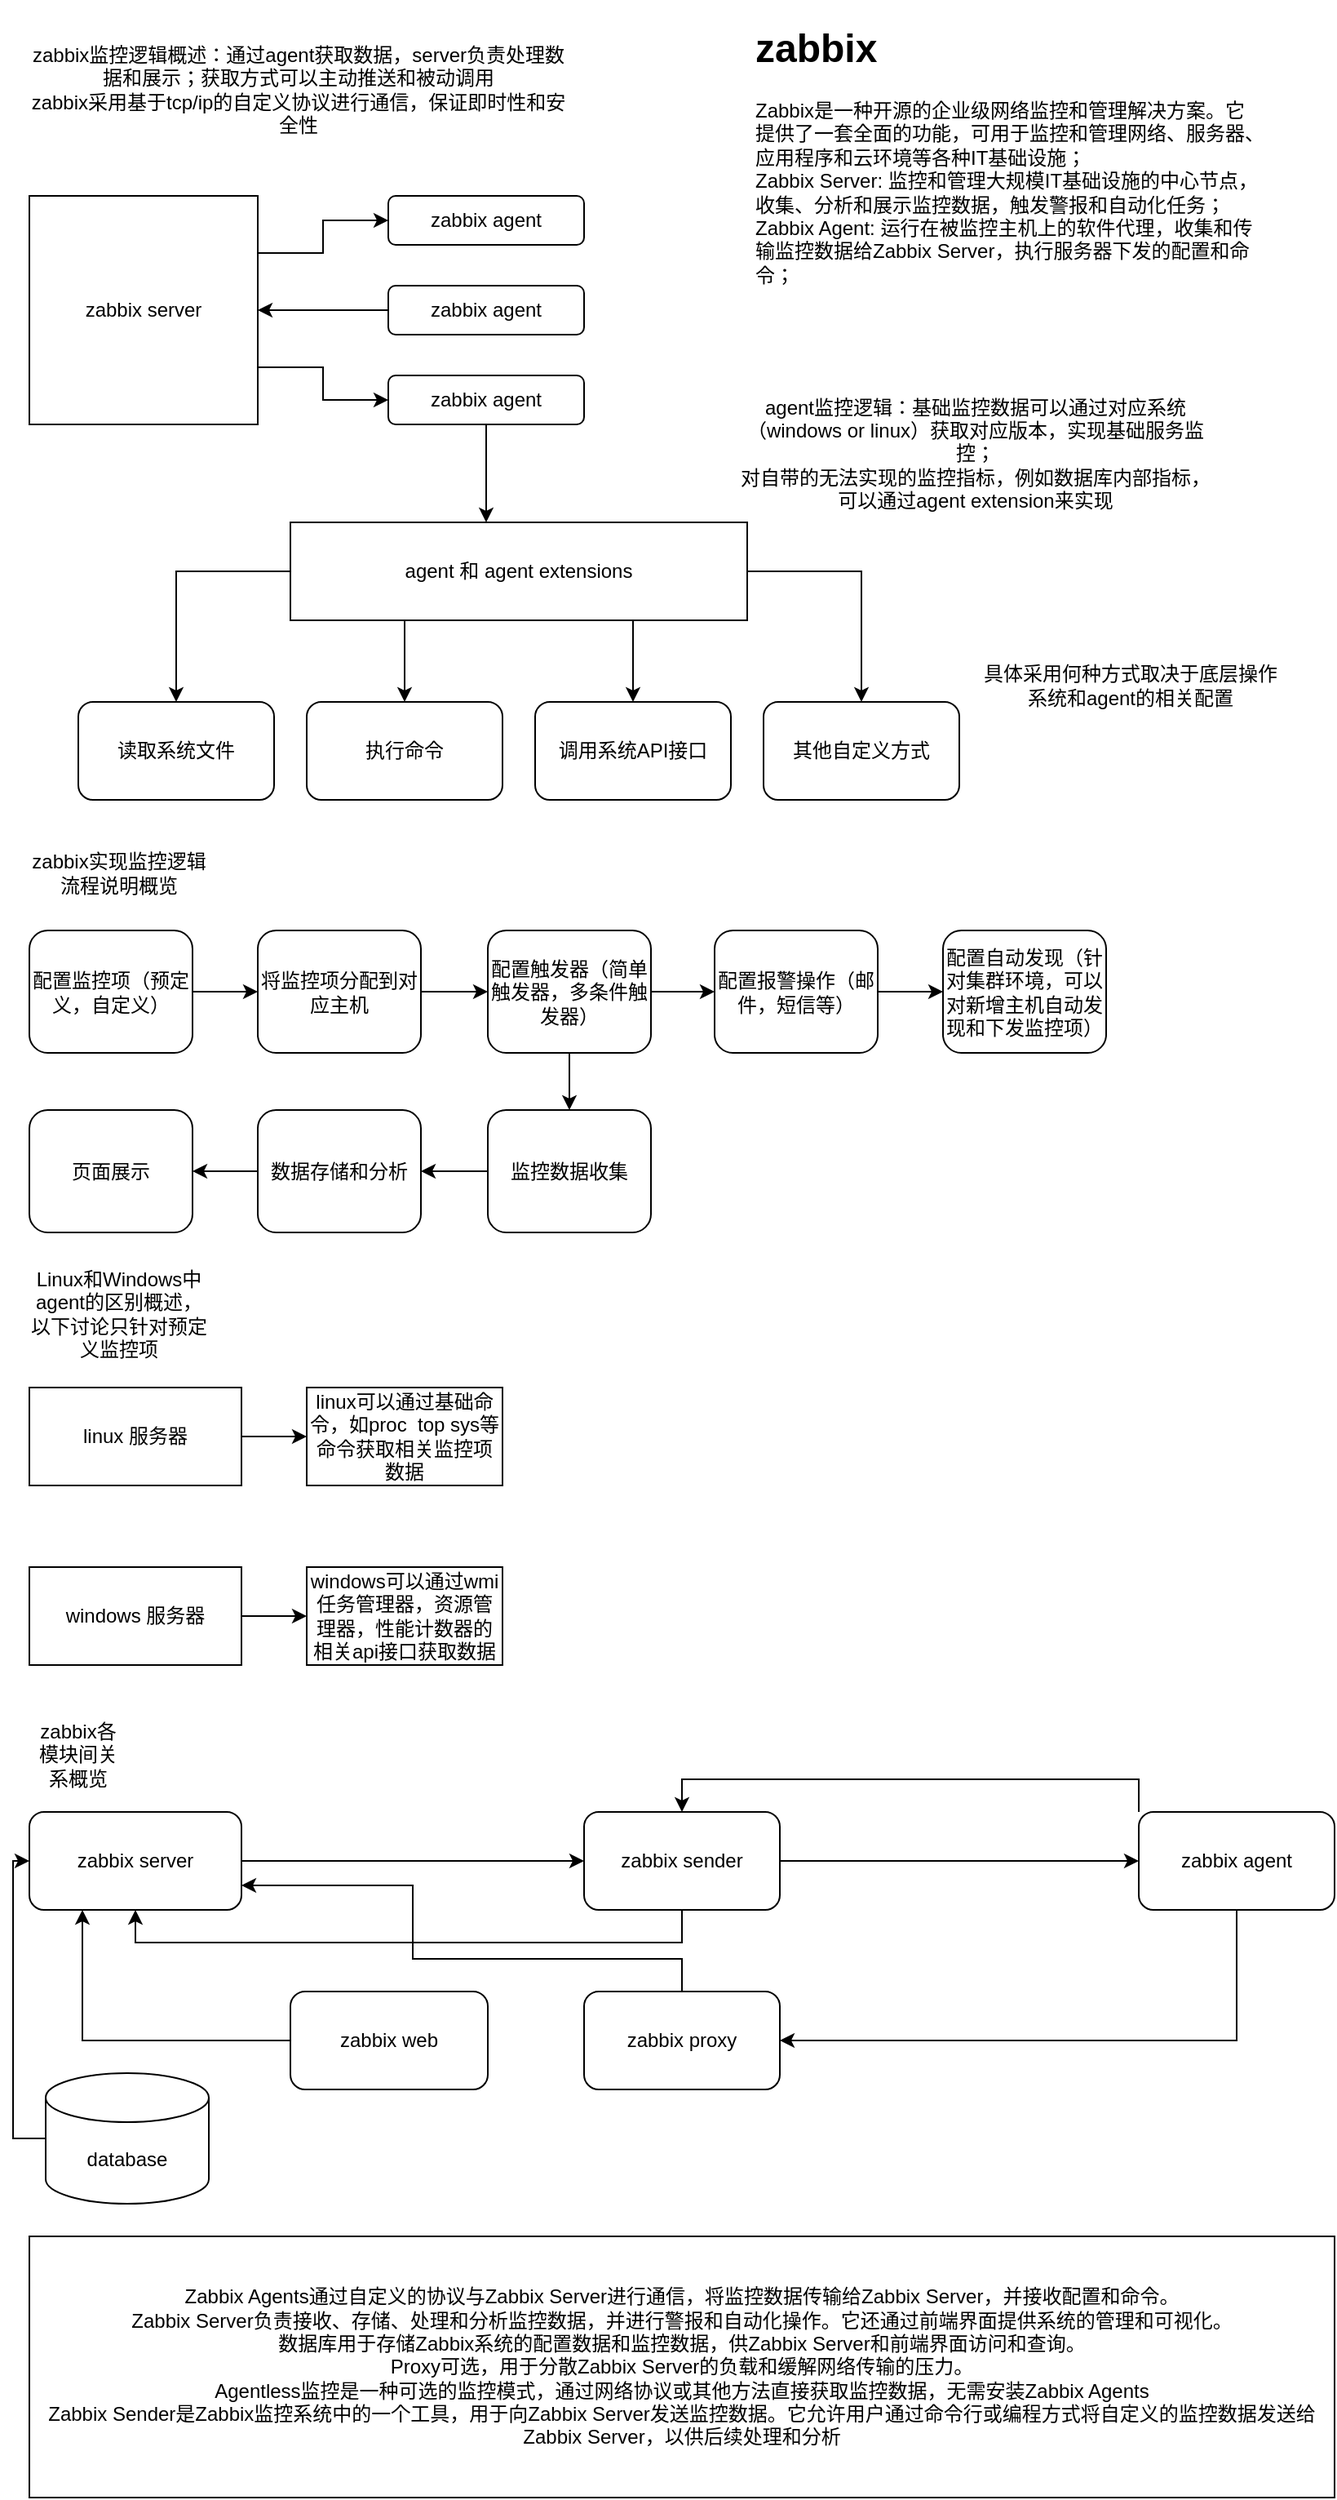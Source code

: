 <mxfile version="21.2.1" type="github">
  <diagram name="第 1 页" id="kEsdCzPGTC06tF2OzjXu">
    <mxGraphModel dx="1195" dy="630" grid="1" gridSize="10" guides="1" tooltips="1" connect="1" arrows="1" fold="1" page="1" pageScale="1" pageWidth="1169" pageHeight="1654" math="0" shadow="0">
      <root>
        <mxCell id="0" />
        <mxCell id="1" parent="0" />
        <mxCell id="dWIAZpZKa0cs_iQSi05g-6" style="edgeStyle=orthogonalEdgeStyle;rounded=0;orthogonalLoop=1;jettySize=auto;html=1;exitX=1;exitY=0.25;exitDx=0;exitDy=0;" edge="1" parent="1" source="dWIAZpZKa0cs_iQSi05g-1" target="dWIAZpZKa0cs_iQSi05g-2">
          <mxGeometry relative="1" as="geometry" />
        </mxCell>
        <mxCell id="dWIAZpZKa0cs_iQSi05g-8" style="edgeStyle=orthogonalEdgeStyle;rounded=0;orthogonalLoop=1;jettySize=auto;html=1;exitX=1;exitY=0.75;exitDx=0;exitDy=0;" edge="1" parent="1" source="dWIAZpZKa0cs_iQSi05g-1" target="dWIAZpZKa0cs_iQSi05g-4">
          <mxGeometry relative="1" as="geometry" />
        </mxCell>
        <mxCell id="dWIAZpZKa0cs_iQSi05g-1" value="zabbix server" style="whiteSpace=wrap;html=1;aspect=fixed;" vertex="1" parent="1">
          <mxGeometry x="40" y="120" width="140" height="140" as="geometry" />
        </mxCell>
        <mxCell id="dWIAZpZKa0cs_iQSi05g-2" value="zabbix agent" style="rounded=1;whiteSpace=wrap;html=1;" vertex="1" parent="1">
          <mxGeometry x="260" y="120" width="120" height="30" as="geometry" />
        </mxCell>
        <mxCell id="dWIAZpZKa0cs_iQSi05g-7" style="edgeStyle=orthogonalEdgeStyle;rounded=0;orthogonalLoop=1;jettySize=auto;html=1;exitX=0;exitY=0.5;exitDx=0;exitDy=0;" edge="1" parent="1" source="dWIAZpZKa0cs_iQSi05g-3" target="dWIAZpZKa0cs_iQSi05g-1">
          <mxGeometry relative="1" as="geometry" />
        </mxCell>
        <mxCell id="dWIAZpZKa0cs_iQSi05g-3" value="zabbix agent" style="rounded=1;whiteSpace=wrap;html=1;" vertex="1" parent="1">
          <mxGeometry x="260" y="175" width="120" height="30" as="geometry" />
        </mxCell>
        <mxCell id="dWIAZpZKa0cs_iQSi05g-4" value="zabbix agent" style="rounded=1;whiteSpace=wrap;html=1;" vertex="1" parent="1">
          <mxGeometry x="260" y="230" width="120" height="30" as="geometry" />
        </mxCell>
        <mxCell id="dWIAZpZKa0cs_iQSi05g-10" value="zabbix监控逻辑概述：通过agent获取数据，server负责处理数据和展示；获取方式可以主动推送和被动调用&lt;br&gt;zabbix采用基于tcp/ip的自定义协议进行通信，保证即时性和安全性" style="text;html=1;strokeColor=none;fillColor=none;align=center;verticalAlign=middle;whiteSpace=wrap;rounded=0;" vertex="1" parent="1">
          <mxGeometry x="40" y="10" width="330" height="90" as="geometry" />
        </mxCell>
        <mxCell id="dWIAZpZKa0cs_iQSi05g-13" value="" style="endArrow=classic;html=1;rounded=0;exitX=0.5;exitY=1;exitDx=0;exitDy=0;" edge="1" parent="1" source="dWIAZpZKa0cs_iQSi05g-4">
          <mxGeometry width="50" height="50" relative="1" as="geometry">
            <mxPoint x="320" y="340" as="sourcePoint" />
            <mxPoint x="320" y="320" as="targetPoint" />
          </mxGeometry>
        </mxCell>
        <mxCell id="dWIAZpZKa0cs_iQSi05g-20" style="edgeStyle=orthogonalEdgeStyle;rounded=0;orthogonalLoop=1;jettySize=auto;html=1;" edge="1" parent="1" source="dWIAZpZKa0cs_iQSi05g-14" target="dWIAZpZKa0cs_iQSi05g-16">
          <mxGeometry relative="1" as="geometry" />
        </mxCell>
        <mxCell id="dWIAZpZKa0cs_iQSi05g-21" style="edgeStyle=orthogonalEdgeStyle;rounded=0;orthogonalLoop=1;jettySize=auto;html=1;exitX=0.25;exitY=1;exitDx=0;exitDy=0;entryX=0.5;entryY=0;entryDx=0;entryDy=0;" edge="1" parent="1" source="dWIAZpZKa0cs_iQSi05g-14" target="dWIAZpZKa0cs_iQSi05g-19">
          <mxGeometry relative="1" as="geometry" />
        </mxCell>
        <mxCell id="dWIAZpZKa0cs_iQSi05g-22" style="edgeStyle=orthogonalEdgeStyle;rounded=0;orthogonalLoop=1;jettySize=auto;html=1;exitX=0.75;exitY=1;exitDx=0;exitDy=0;" edge="1" parent="1" source="dWIAZpZKa0cs_iQSi05g-14" target="dWIAZpZKa0cs_iQSi05g-18">
          <mxGeometry relative="1" as="geometry" />
        </mxCell>
        <mxCell id="dWIAZpZKa0cs_iQSi05g-23" style="edgeStyle=orthogonalEdgeStyle;rounded=0;orthogonalLoop=1;jettySize=auto;html=1;" edge="1" parent="1" source="dWIAZpZKa0cs_iQSi05g-14" target="dWIAZpZKa0cs_iQSi05g-17">
          <mxGeometry relative="1" as="geometry" />
        </mxCell>
        <mxCell id="dWIAZpZKa0cs_iQSi05g-14" value="agent 和 agent extensions" style="rounded=0;whiteSpace=wrap;html=1;" vertex="1" parent="1">
          <mxGeometry x="200" y="320" width="280" height="60" as="geometry" />
        </mxCell>
        <mxCell id="dWIAZpZKa0cs_iQSi05g-15" value="agent监控逻辑：基础监控数据可以通过对应系统（windows or linux）获取对应版本，实现基础服务监控；&lt;br&gt;对自带的无法实现的监控指标，例如数据库内部指标，可以通过agent extension来实现" style="text;html=1;strokeColor=none;fillColor=none;align=center;verticalAlign=middle;whiteSpace=wrap;rounded=0;" vertex="1" parent="1">
          <mxGeometry x="470" y="175" width="300" height="205" as="geometry" />
        </mxCell>
        <mxCell id="dWIAZpZKa0cs_iQSi05g-16" value="读取系统文件" style="rounded=1;whiteSpace=wrap;html=1;" vertex="1" parent="1">
          <mxGeometry x="70" y="430" width="120" height="60" as="geometry" />
        </mxCell>
        <mxCell id="dWIAZpZKa0cs_iQSi05g-17" value="其他自定义方式" style="rounded=1;whiteSpace=wrap;html=1;" vertex="1" parent="1">
          <mxGeometry x="490" y="430" width="120" height="60" as="geometry" />
        </mxCell>
        <mxCell id="dWIAZpZKa0cs_iQSi05g-18" value="调用系统API接口" style="rounded=1;whiteSpace=wrap;html=1;" vertex="1" parent="1">
          <mxGeometry x="350" y="430" width="120" height="60" as="geometry" />
        </mxCell>
        <mxCell id="dWIAZpZKa0cs_iQSi05g-19" value="执行命令" style="rounded=1;whiteSpace=wrap;html=1;" vertex="1" parent="1">
          <mxGeometry x="210" y="430" width="120" height="60" as="geometry" />
        </mxCell>
        <mxCell id="dWIAZpZKa0cs_iQSi05g-25" value="&lt;h1&gt;zabbix&lt;/h1&gt;&lt;div&gt;Zabbix是一种开源的企业级网络监控和管理解决方案。它提供了一套全面的功能，可用于监控和管理网络、服务器、应用程序和云环境等各种IT基础设施；&lt;br&gt;&lt;/div&gt;&lt;div&gt;Zabbix Server: 监控和管理大规模IT基础设施的中心节点，收集、分析和展示监控数据，触发警报和自动化任务；&lt;br&gt;&lt;/div&gt;&lt;div&gt;Zabbix Agent: 运行在被监控主机上的软件代理，收集和传输监控数据给Zabbix Server，执行服务器下发的配置和命令；&lt;br&gt;&lt;/div&gt;" style="text;html=1;strokeColor=none;fillColor=none;spacing=5;spacingTop=-20;whiteSpace=wrap;overflow=hidden;rounded=0;" vertex="1" parent="1">
          <mxGeometry x="480" y="10" width="320" height="220" as="geometry" />
        </mxCell>
        <mxCell id="dWIAZpZKa0cs_iQSi05g-27" value="具体采用何种方式取决于底层操作系统和agent的相关配置" style="text;html=1;strokeColor=none;fillColor=none;align=center;verticalAlign=middle;whiteSpace=wrap;rounded=0;" vertex="1" parent="1">
          <mxGeometry x="620" y="350" width="190" height="140" as="geometry" />
        </mxCell>
        <mxCell id="dWIAZpZKa0cs_iQSi05g-28" value="zabbix实现监控逻辑流程说明概览" style="text;html=1;strokeColor=none;fillColor=none;align=center;verticalAlign=middle;whiteSpace=wrap;rounded=0;" vertex="1" parent="1">
          <mxGeometry x="40" y="520" width="110" height="30" as="geometry" />
        </mxCell>
        <mxCell id="dWIAZpZKa0cs_iQSi05g-38" style="edgeStyle=orthogonalEdgeStyle;rounded=0;orthogonalLoop=1;jettySize=auto;html=1;exitX=1;exitY=0.5;exitDx=0;exitDy=0;" edge="1" parent="1" source="dWIAZpZKa0cs_iQSi05g-29" target="dWIAZpZKa0cs_iQSi05g-31">
          <mxGeometry relative="1" as="geometry" />
        </mxCell>
        <mxCell id="dWIAZpZKa0cs_iQSi05g-29" value="配置监控项（预定义，自定义）" style="rounded=1;whiteSpace=wrap;html=1;" vertex="1" parent="1">
          <mxGeometry x="40" y="570" width="100" height="75" as="geometry" />
        </mxCell>
        <mxCell id="dWIAZpZKa0cs_iQSi05g-39" style="edgeStyle=orthogonalEdgeStyle;rounded=0;orthogonalLoop=1;jettySize=auto;html=1;entryX=0;entryY=0.5;entryDx=0;entryDy=0;" edge="1" parent="1" source="dWIAZpZKa0cs_iQSi05g-31" target="dWIAZpZKa0cs_iQSi05g-32">
          <mxGeometry relative="1" as="geometry" />
        </mxCell>
        <mxCell id="dWIAZpZKa0cs_iQSi05g-31" value="将监控项分配到对应主机" style="rounded=1;whiteSpace=wrap;html=1;" vertex="1" parent="1">
          <mxGeometry x="180" y="570" width="100" height="75" as="geometry" />
        </mxCell>
        <mxCell id="dWIAZpZKa0cs_iQSi05g-40" style="edgeStyle=orthogonalEdgeStyle;rounded=0;orthogonalLoop=1;jettySize=auto;html=1;entryX=0;entryY=0.5;entryDx=0;entryDy=0;" edge="1" parent="1" source="dWIAZpZKa0cs_iQSi05g-32" target="dWIAZpZKa0cs_iQSi05g-33">
          <mxGeometry relative="1" as="geometry" />
        </mxCell>
        <mxCell id="dWIAZpZKa0cs_iQSi05g-42" style="edgeStyle=orthogonalEdgeStyle;rounded=0;orthogonalLoop=1;jettySize=auto;html=1;" edge="1" parent="1" source="dWIAZpZKa0cs_iQSi05g-32" target="dWIAZpZKa0cs_iQSi05g-35">
          <mxGeometry relative="1" as="geometry" />
        </mxCell>
        <mxCell id="dWIAZpZKa0cs_iQSi05g-32" value="配置触发器（简单触发器，多条件触发器）" style="rounded=1;whiteSpace=wrap;html=1;" vertex="1" parent="1">
          <mxGeometry x="321" y="570" width="100" height="75" as="geometry" />
        </mxCell>
        <mxCell id="dWIAZpZKa0cs_iQSi05g-41" style="edgeStyle=orthogonalEdgeStyle;rounded=0;orthogonalLoop=1;jettySize=auto;html=1;exitX=1;exitY=0.5;exitDx=0;exitDy=0;entryX=0;entryY=0.5;entryDx=0;entryDy=0;" edge="1" parent="1" source="dWIAZpZKa0cs_iQSi05g-33" target="dWIAZpZKa0cs_iQSi05g-34">
          <mxGeometry relative="1" as="geometry" />
        </mxCell>
        <mxCell id="dWIAZpZKa0cs_iQSi05g-33" value="配置报警操作（邮件，短信等）" style="rounded=1;whiteSpace=wrap;html=1;" vertex="1" parent="1">
          <mxGeometry x="460" y="570" width="100" height="75" as="geometry" />
        </mxCell>
        <mxCell id="dWIAZpZKa0cs_iQSi05g-34" value="配置自动发现（针对集群环境，可以对新增主机自动发现和下发监控项）" style="rounded=1;whiteSpace=wrap;html=1;" vertex="1" parent="1">
          <mxGeometry x="600" y="570" width="100" height="75" as="geometry" />
        </mxCell>
        <mxCell id="dWIAZpZKa0cs_iQSi05g-43" style="edgeStyle=orthogonalEdgeStyle;rounded=0;orthogonalLoop=1;jettySize=auto;html=1;exitX=0;exitY=0.5;exitDx=0;exitDy=0;entryX=1;entryY=0.5;entryDx=0;entryDy=0;" edge="1" parent="1" source="dWIAZpZKa0cs_iQSi05g-35" target="dWIAZpZKa0cs_iQSi05g-36">
          <mxGeometry relative="1" as="geometry" />
        </mxCell>
        <mxCell id="dWIAZpZKa0cs_iQSi05g-35" value="监控数据收集" style="rounded=1;whiteSpace=wrap;html=1;" vertex="1" parent="1">
          <mxGeometry x="321" y="680" width="100" height="75" as="geometry" />
        </mxCell>
        <mxCell id="dWIAZpZKa0cs_iQSi05g-44" style="edgeStyle=orthogonalEdgeStyle;rounded=0;orthogonalLoop=1;jettySize=auto;html=1;exitX=0;exitY=0.5;exitDx=0;exitDy=0;" edge="1" parent="1" source="dWIAZpZKa0cs_iQSi05g-36" target="dWIAZpZKa0cs_iQSi05g-37">
          <mxGeometry relative="1" as="geometry" />
        </mxCell>
        <mxCell id="dWIAZpZKa0cs_iQSi05g-36" value="数据存储和分析" style="rounded=1;whiteSpace=wrap;html=1;" vertex="1" parent="1">
          <mxGeometry x="180" y="680" width="100" height="75" as="geometry" />
        </mxCell>
        <mxCell id="dWIAZpZKa0cs_iQSi05g-37" value="页面展示" style="rounded=1;whiteSpace=wrap;html=1;" vertex="1" parent="1">
          <mxGeometry x="40" y="680" width="100" height="75" as="geometry" />
        </mxCell>
        <mxCell id="dWIAZpZKa0cs_iQSi05g-45" value="Linux和Windows中agent的区别概述，以下讨论只针对预定义监控项" style="text;html=1;strokeColor=none;fillColor=none;align=center;verticalAlign=middle;whiteSpace=wrap;rounded=0;" vertex="1" parent="1">
          <mxGeometry x="40" y="790" width="110" height="30" as="geometry" />
        </mxCell>
        <mxCell id="dWIAZpZKa0cs_iQSi05g-49" value="" style="edgeStyle=orthogonalEdgeStyle;rounded=0;orthogonalLoop=1;jettySize=auto;html=1;" edge="1" parent="1" source="dWIAZpZKa0cs_iQSi05g-46" target="dWIAZpZKa0cs_iQSi05g-48">
          <mxGeometry relative="1" as="geometry" />
        </mxCell>
        <mxCell id="dWIAZpZKa0cs_iQSi05g-46" value="linux 服务器" style="rounded=0;whiteSpace=wrap;html=1;" vertex="1" parent="1">
          <mxGeometry x="40" y="850" width="130" height="60" as="geometry" />
        </mxCell>
        <mxCell id="dWIAZpZKa0cs_iQSi05g-51" value="" style="edgeStyle=orthogonalEdgeStyle;rounded=0;orthogonalLoop=1;jettySize=auto;html=1;" edge="1" parent="1" source="dWIAZpZKa0cs_iQSi05g-47" target="dWIAZpZKa0cs_iQSi05g-50">
          <mxGeometry relative="1" as="geometry" />
        </mxCell>
        <mxCell id="dWIAZpZKa0cs_iQSi05g-47" value="windows 服务器" style="rounded=0;whiteSpace=wrap;html=1;" vertex="1" parent="1">
          <mxGeometry x="40" y="960" width="130" height="60" as="geometry" />
        </mxCell>
        <mxCell id="dWIAZpZKa0cs_iQSi05g-48" value="linux可以通过基础命令，如proc&amp;nbsp; top sys等命令获取相关监控项数据" style="whiteSpace=wrap;html=1;rounded=0;" vertex="1" parent="1">
          <mxGeometry x="210" y="850" width="120" height="60" as="geometry" />
        </mxCell>
        <mxCell id="dWIAZpZKa0cs_iQSi05g-50" value="windows可以通过wmi 任务管理器，资源管理器，性能计数器的相关api接口获取数据" style="whiteSpace=wrap;html=1;rounded=0;" vertex="1" parent="1">
          <mxGeometry x="210" y="960" width="120" height="60" as="geometry" />
        </mxCell>
        <mxCell id="dWIAZpZKa0cs_iQSi05g-52" value="zabbix各模块间关系概览" style="text;html=1;strokeColor=none;fillColor=none;align=center;verticalAlign=middle;whiteSpace=wrap;rounded=0;" vertex="1" parent="1">
          <mxGeometry x="40" y="1060" width="60" height="30" as="geometry" />
        </mxCell>
        <mxCell id="dWIAZpZKa0cs_iQSi05g-57" style="edgeStyle=orthogonalEdgeStyle;rounded=0;orthogonalLoop=1;jettySize=auto;html=1;entryX=0;entryY=0.5;entryDx=0;entryDy=0;" edge="1" parent="1" source="dWIAZpZKa0cs_iQSi05g-53" target="dWIAZpZKa0cs_iQSi05g-56">
          <mxGeometry relative="1" as="geometry" />
        </mxCell>
        <mxCell id="dWIAZpZKa0cs_iQSi05g-53" value="zabbix server" style="rounded=1;whiteSpace=wrap;html=1;" vertex="1" parent="1">
          <mxGeometry x="40" y="1110" width="130" height="60" as="geometry" />
        </mxCell>
        <mxCell id="dWIAZpZKa0cs_iQSi05g-59" style="edgeStyle=orthogonalEdgeStyle;rounded=0;orthogonalLoop=1;jettySize=auto;html=1;exitX=0;exitY=0;exitDx=0;exitDy=0;entryX=0.5;entryY=0;entryDx=0;entryDy=0;" edge="1" parent="1" source="dWIAZpZKa0cs_iQSi05g-54" target="dWIAZpZKa0cs_iQSi05g-56">
          <mxGeometry relative="1" as="geometry" />
        </mxCell>
        <mxCell id="dWIAZpZKa0cs_iQSi05g-69" style="edgeStyle=orthogonalEdgeStyle;rounded=0;orthogonalLoop=1;jettySize=auto;html=1;entryX=1;entryY=0.5;entryDx=0;entryDy=0;" edge="1" parent="1" source="dWIAZpZKa0cs_iQSi05g-54" target="dWIAZpZKa0cs_iQSi05g-63">
          <mxGeometry relative="1" as="geometry">
            <Array as="points">
              <mxPoint x="780" y="1250" />
            </Array>
          </mxGeometry>
        </mxCell>
        <mxCell id="dWIAZpZKa0cs_iQSi05g-54" value="zabbix agent" style="rounded=1;whiteSpace=wrap;html=1;" vertex="1" parent="1">
          <mxGeometry x="720" y="1110" width="120" height="60" as="geometry" />
        </mxCell>
        <mxCell id="dWIAZpZKa0cs_iQSi05g-62" style="edgeStyle=orthogonalEdgeStyle;rounded=0;orthogonalLoop=1;jettySize=auto;html=1;exitX=0;exitY=0.5;exitDx=0;exitDy=0;exitPerimeter=0;entryX=0;entryY=0.5;entryDx=0;entryDy=0;" edge="1" parent="1" source="dWIAZpZKa0cs_iQSi05g-55" target="dWIAZpZKa0cs_iQSi05g-53">
          <mxGeometry relative="1" as="geometry" />
        </mxCell>
        <mxCell id="dWIAZpZKa0cs_iQSi05g-55" value="database" style="shape=cylinder3;whiteSpace=wrap;html=1;boundedLbl=1;backgroundOutline=1;size=15;" vertex="1" parent="1">
          <mxGeometry x="50" y="1270" width="100" height="80" as="geometry" />
        </mxCell>
        <mxCell id="dWIAZpZKa0cs_iQSi05g-58" style="edgeStyle=orthogonalEdgeStyle;rounded=0;orthogonalLoop=1;jettySize=auto;html=1;entryX=0;entryY=0.5;entryDx=0;entryDy=0;" edge="1" parent="1" source="dWIAZpZKa0cs_iQSi05g-56" target="dWIAZpZKa0cs_iQSi05g-54">
          <mxGeometry relative="1" as="geometry" />
        </mxCell>
        <mxCell id="dWIAZpZKa0cs_iQSi05g-67" style="edgeStyle=orthogonalEdgeStyle;rounded=0;orthogonalLoop=1;jettySize=auto;html=1;entryX=0.5;entryY=1;entryDx=0;entryDy=0;" edge="1" parent="1" source="dWIAZpZKa0cs_iQSi05g-56" target="dWIAZpZKa0cs_iQSi05g-53">
          <mxGeometry relative="1" as="geometry">
            <Array as="points">
              <mxPoint x="440" y="1190" />
              <mxPoint x="105" y="1190" />
            </Array>
          </mxGeometry>
        </mxCell>
        <mxCell id="dWIAZpZKa0cs_iQSi05g-56" value="zabbix sender" style="rounded=1;whiteSpace=wrap;html=1;" vertex="1" parent="1">
          <mxGeometry x="380" y="1110" width="120" height="60" as="geometry" />
        </mxCell>
        <mxCell id="dWIAZpZKa0cs_iQSi05g-68" style="edgeStyle=orthogonalEdgeStyle;rounded=0;orthogonalLoop=1;jettySize=auto;html=1;entryX=1;entryY=0.75;entryDx=0;entryDy=0;" edge="1" parent="1" source="dWIAZpZKa0cs_iQSi05g-63" target="dWIAZpZKa0cs_iQSi05g-53">
          <mxGeometry relative="1" as="geometry">
            <Array as="points">
              <mxPoint x="440" y="1200" />
              <mxPoint x="275" y="1200" />
              <mxPoint x="275" y="1155" />
            </Array>
          </mxGeometry>
        </mxCell>
        <mxCell id="dWIAZpZKa0cs_iQSi05g-63" value="zabbix proxy" style="rounded=1;whiteSpace=wrap;html=1;" vertex="1" parent="1">
          <mxGeometry x="380" y="1220" width="120" height="60" as="geometry" />
        </mxCell>
        <mxCell id="dWIAZpZKa0cs_iQSi05g-65" style="edgeStyle=orthogonalEdgeStyle;rounded=0;orthogonalLoop=1;jettySize=auto;html=1;entryX=0.25;entryY=1;entryDx=0;entryDy=0;" edge="1" parent="1" source="dWIAZpZKa0cs_iQSi05g-64" target="dWIAZpZKa0cs_iQSi05g-53">
          <mxGeometry relative="1" as="geometry" />
        </mxCell>
        <mxCell id="dWIAZpZKa0cs_iQSi05g-64" value="zabbix web" style="rounded=1;whiteSpace=wrap;html=1;" vertex="1" parent="1">
          <mxGeometry x="200" y="1220" width="121" height="60" as="geometry" />
        </mxCell>
        <mxCell id="dWIAZpZKa0cs_iQSi05g-70" value="&lt;div&gt;Zabbix Agents通过自定义的协议与Zabbix Server进行通信，将监控数据传输给Zabbix Server，并接收配置和命令。&lt;/div&gt;&lt;div&gt;Zabbix Server负责接收、存储、处理和分析监控数据，并进行警报和自动化操作。它还通过前端界面提供系统的管理和可视化。&lt;/div&gt;&lt;div&gt;数据库用于存储Zabbix系统的配置数据和监控数据，供Zabbix Server和前端界面访问和查询。&lt;/div&gt;&lt;div&gt;Proxy可选，用于分散Zabbix Server的负载和缓解网络传输的压力。&lt;/div&gt;&lt;div&gt;Agentless监控是一种可选的监控模式，通过网络协议或其他方法直接获取监控数据，无需安装Zabbix Agents&lt;/div&gt;&lt;div&gt;Zabbix Sender是Zabbix监控系统中的一个工具，用于向Zabbix Server发送监控数据。它允许用户通过命令行或编程方式将自定义的监控数据发送给Zabbix Server，以供后续处理和分析&lt;/div&gt;" style="rounded=0;whiteSpace=wrap;html=1;" vertex="1" parent="1">
          <mxGeometry x="40" y="1370" width="800" height="160" as="geometry" />
        </mxCell>
      </root>
    </mxGraphModel>
  </diagram>
</mxfile>
